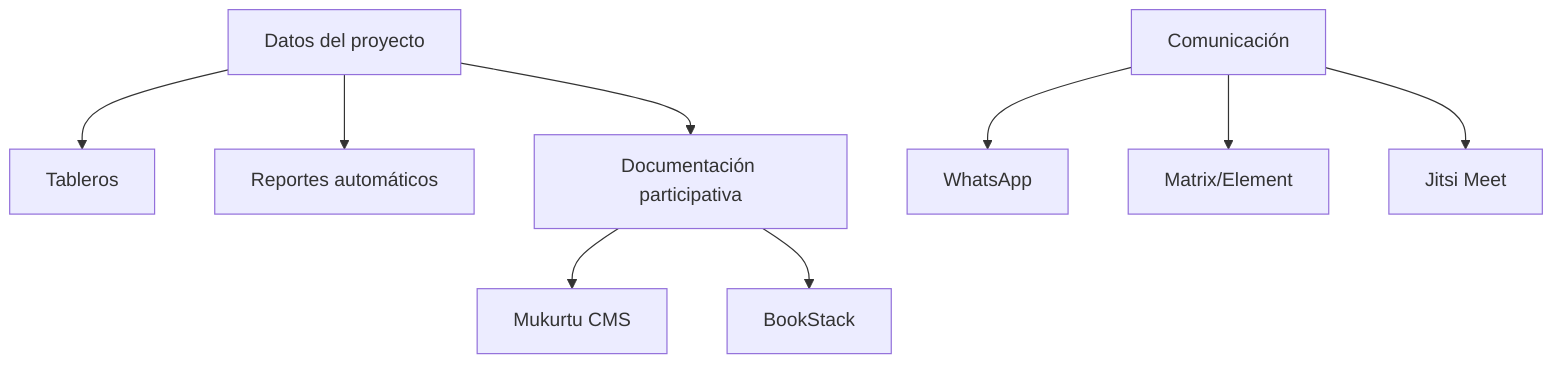 flowchart TD
    Datos["Datos del proyecto"] --> Tableros["Tableros"]
    Datos --> Reportes["Reportes automáticos"]
    Datos --> Documentacion["Documentación participativa"]
    Documentacion --> Mukurtu["Mukurtu CMS"]
    Documentacion --> BookStack["BookStack"]
    Comunicacion["Comunicación"] --> WhatsApp["WhatsApp"]
    Comunicacion --> Matrix["Matrix/Element"]
    Comunicacion --> Jitsi["Jitsi Meet"]